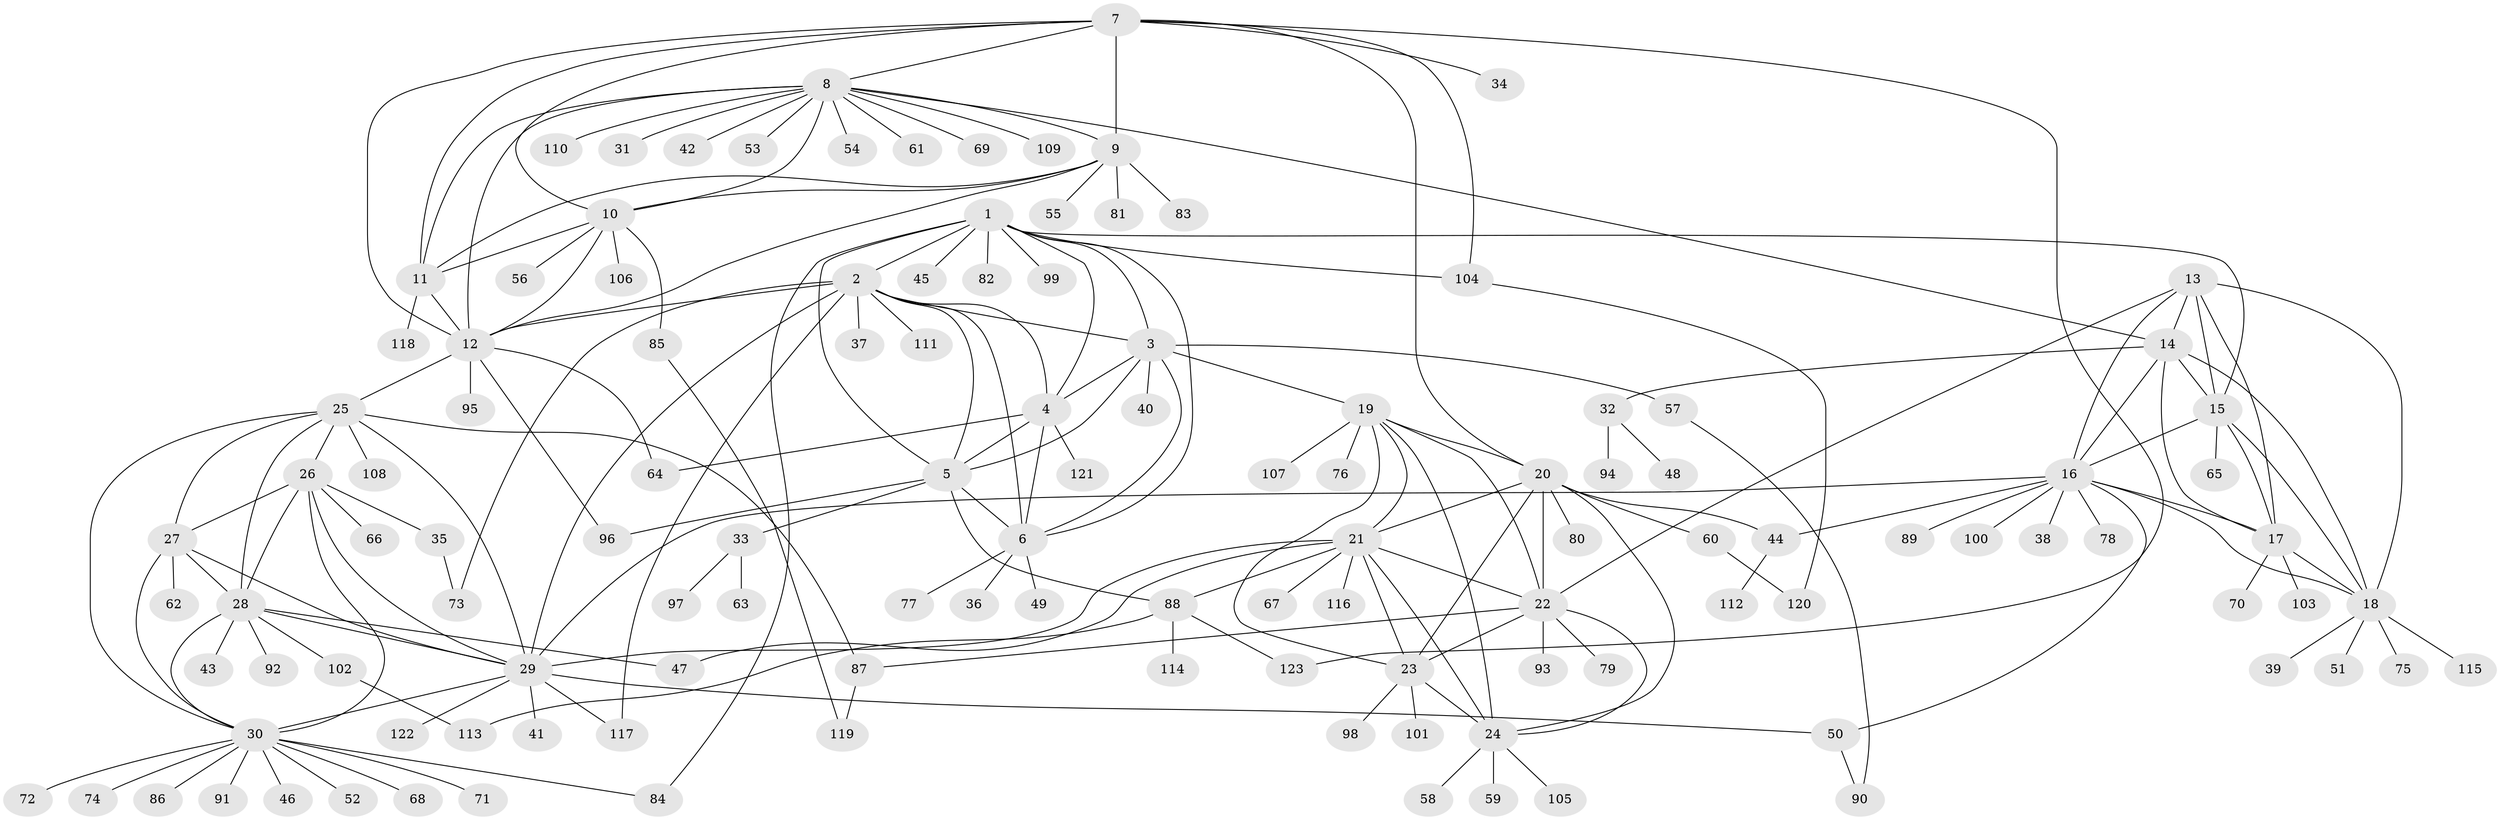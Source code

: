 // coarse degree distribution, {9: 0.03, 12: 0.04, 7: 0.06, 5: 0.03, 8: 0.02, 6: 0.04, 10: 0.01, 11: 0.01, 14: 0.01, 1: 0.59, 2: 0.14, 3: 0.02}
// Generated by graph-tools (version 1.1) at 2025/52/02/27/25 19:52:20]
// undirected, 123 vertices, 194 edges
graph export_dot {
graph [start="1"]
  node [color=gray90,style=filled];
  1;
  2;
  3;
  4;
  5;
  6;
  7;
  8;
  9;
  10;
  11;
  12;
  13;
  14;
  15;
  16;
  17;
  18;
  19;
  20;
  21;
  22;
  23;
  24;
  25;
  26;
  27;
  28;
  29;
  30;
  31;
  32;
  33;
  34;
  35;
  36;
  37;
  38;
  39;
  40;
  41;
  42;
  43;
  44;
  45;
  46;
  47;
  48;
  49;
  50;
  51;
  52;
  53;
  54;
  55;
  56;
  57;
  58;
  59;
  60;
  61;
  62;
  63;
  64;
  65;
  66;
  67;
  68;
  69;
  70;
  71;
  72;
  73;
  74;
  75;
  76;
  77;
  78;
  79;
  80;
  81;
  82;
  83;
  84;
  85;
  86;
  87;
  88;
  89;
  90;
  91;
  92;
  93;
  94;
  95;
  96;
  97;
  98;
  99;
  100;
  101;
  102;
  103;
  104;
  105;
  106;
  107;
  108;
  109;
  110;
  111;
  112;
  113;
  114;
  115;
  116;
  117;
  118;
  119;
  120;
  121;
  122;
  123;
  1 -- 2;
  1 -- 3;
  1 -- 4;
  1 -- 5;
  1 -- 6;
  1 -- 15;
  1 -- 45;
  1 -- 82;
  1 -- 84;
  1 -- 99;
  1 -- 104;
  2 -- 3;
  2 -- 4;
  2 -- 5;
  2 -- 6;
  2 -- 12;
  2 -- 29;
  2 -- 37;
  2 -- 73;
  2 -- 111;
  2 -- 117;
  3 -- 4;
  3 -- 5;
  3 -- 6;
  3 -- 19;
  3 -- 40;
  3 -- 57;
  4 -- 5;
  4 -- 6;
  4 -- 64;
  4 -- 121;
  5 -- 6;
  5 -- 33;
  5 -- 88;
  5 -- 96;
  6 -- 36;
  6 -- 49;
  6 -- 77;
  7 -- 8;
  7 -- 9;
  7 -- 10;
  7 -- 11;
  7 -- 12;
  7 -- 20;
  7 -- 34;
  7 -- 104;
  7 -- 123;
  8 -- 9;
  8 -- 10;
  8 -- 11;
  8 -- 12;
  8 -- 14;
  8 -- 31;
  8 -- 42;
  8 -- 53;
  8 -- 54;
  8 -- 61;
  8 -- 69;
  8 -- 109;
  8 -- 110;
  9 -- 10;
  9 -- 11;
  9 -- 12;
  9 -- 55;
  9 -- 81;
  9 -- 83;
  10 -- 11;
  10 -- 12;
  10 -- 56;
  10 -- 85;
  10 -- 106;
  11 -- 12;
  11 -- 118;
  12 -- 25;
  12 -- 64;
  12 -- 95;
  12 -- 96;
  13 -- 14;
  13 -- 15;
  13 -- 16;
  13 -- 17;
  13 -- 18;
  13 -- 22;
  14 -- 15;
  14 -- 16;
  14 -- 17;
  14 -- 18;
  14 -- 32;
  15 -- 16;
  15 -- 17;
  15 -- 18;
  15 -- 65;
  16 -- 17;
  16 -- 18;
  16 -- 29;
  16 -- 38;
  16 -- 44;
  16 -- 50;
  16 -- 78;
  16 -- 89;
  16 -- 100;
  17 -- 18;
  17 -- 70;
  17 -- 103;
  18 -- 39;
  18 -- 51;
  18 -- 75;
  18 -- 115;
  19 -- 20;
  19 -- 21;
  19 -- 22;
  19 -- 23;
  19 -- 24;
  19 -- 76;
  19 -- 107;
  20 -- 21;
  20 -- 22;
  20 -- 23;
  20 -- 24;
  20 -- 44;
  20 -- 60;
  20 -- 80;
  21 -- 22;
  21 -- 23;
  21 -- 24;
  21 -- 29;
  21 -- 47;
  21 -- 67;
  21 -- 88;
  21 -- 116;
  22 -- 23;
  22 -- 24;
  22 -- 79;
  22 -- 87;
  22 -- 93;
  23 -- 24;
  23 -- 98;
  23 -- 101;
  24 -- 58;
  24 -- 59;
  24 -- 105;
  25 -- 26;
  25 -- 27;
  25 -- 28;
  25 -- 29;
  25 -- 30;
  25 -- 87;
  25 -- 108;
  26 -- 27;
  26 -- 28;
  26 -- 29;
  26 -- 30;
  26 -- 35;
  26 -- 66;
  27 -- 28;
  27 -- 29;
  27 -- 30;
  27 -- 62;
  28 -- 29;
  28 -- 30;
  28 -- 43;
  28 -- 47;
  28 -- 92;
  28 -- 102;
  29 -- 30;
  29 -- 41;
  29 -- 50;
  29 -- 117;
  29 -- 122;
  30 -- 46;
  30 -- 52;
  30 -- 68;
  30 -- 71;
  30 -- 72;
  30 -- 74;
  30 -- 84;
  30 -- 86;
  30 -- 91;
  32 -- 48;
  32 -- 94;
  33 -- 63;
  33 -- 97;
  35 -- 73;
  44 -- 112;
  50 -- 90;
  57 -- 90;
  60 -- 120;
  85 -- 119;
  87 -- 119;
  88 -- 113;
  88 -- 114;
  88 -- 123;
  102 -- 113;
  104 -- 120;
}
